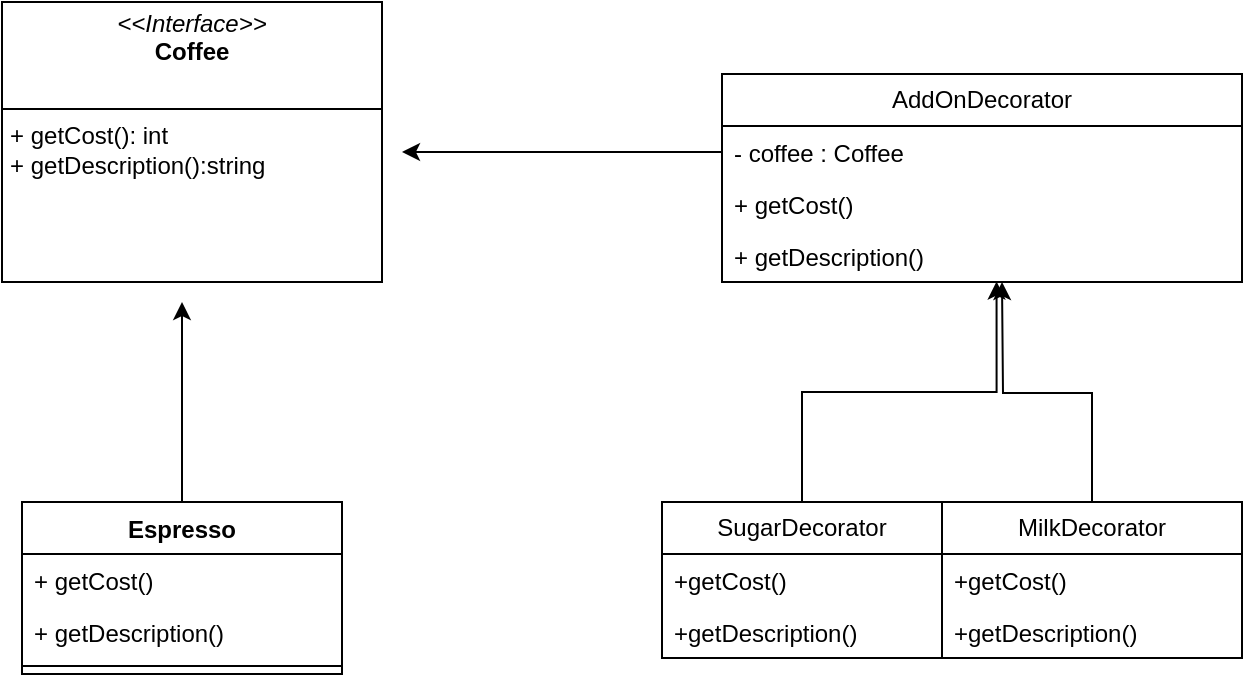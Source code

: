 <mxfile version="24.7.14">
  <diagram name="Page-1" id="4miUalkFA_oQVQpH4eIQ">
    <mxGraphModel dx="1050" dy="653" grid="1" gridSize="10" guides="1" tooltips="1" connect="1" arrows="1" fold="1" page="1" pageScale="1" pageWidth="850" pageHeight="1100" math="0" shadow="0">
      <root>
        <mxCell id="0" />
        <mxCell id="1" parent="0" />
        <mxCell id="RwyeF8JNkq0wZvUjPUUR-1" value="&lt;p style=&quot;margin:0px;margin-top:4px;text-align:center;&quot;&gt;&lt;i&gt;&amp;lt;&amp;lt;Interface&amp;gt;&amp;gt;&lt;/i&gt;&lt;br&gt;&lt;b&gt;Coffee&lt;/b&gt;&lt;/p&gt;&lt;p style=&quot;margin:0px;margin-left:4px;&quot;&gt;&lt;br&gt;&lt;/p&gt;&lt;hr size=&quot;1&quot; style=&quot;border-style:solid;&quot;&gt;&lt;p style=&quot;margin:0px;margin-left:4px;&quot;&gt;+ getCost(): int&lt;br&gt;+ getDescription():string&lt;/p&gt;" style="verticalAlign=top;align=left;overflow=fill;html=1;whiteSpace=wrap;" vertex="1" parent="1">
          <mxGeometry x="100" y="70" width="190" height="140" as="geometry" />
        </mxCell>
        <mxCell id="RwyeF8JNkq0wZvUjPUUR-2" value="AddOnDecorator" style="swimlane;fontStyle=0;childLayout=stackLayout;horizontal=1;startSize=26;fillColor=none;horizontalStack=0;resizeParent=1;resizeParentMax=0;resizeLast=0;collapsible=1;marginBottom=0;whiteSpace=wrap;html=1;" vertex="1" parent="1">
          <mxGeometry x="460" y="106" width="260" height="104" as="geometry" />
        </mxCell>
        <mxCell id="RwyeF8JNkq0wZvUjPUUR-11" style="edgeStyle=orthogonalEdgeStyle;rounded=0;orthogonalLoop=1;jettySize=auto;html=1;" edge="1" parent="RwyeF8JNkq0wZvUjPUUR-2" source="RwyeF8JNkq0wZvUjPUUR-3">
          <mxGeometry relative="1" as="geometry">
            <mxPoint x="-160" y="39" as="targetPoint" />
          </mxGeometry>
        </mxCell>
        <mxCell id="RwyeF8JNkq0wZvUjPUUR-3" value="- coffee : Coffee" style="text;strokeColor=none;fillColor=none;align=left;verticalAlign=top;spacingLeft=4;spacingRight=4;overflow=hidden;rotatable=0;points=[[0,0.5],[1,0.5]];portConstraint=eastwest;whiteSpace=wrap;html=1;" vertex="1" parent="RwyeF8JNkq0wZvUjPUUR-2">
          <mxGeometry y="26" width="260" height="26" as="geometry" />
        </mxCell>
        <mxCell id="RwyeF8JNkq0wZvUjPUUR-4" value="+ getCost()&amp;nbsp;" style="text;strokeColor=none;fillColor=none;align=left;verticalAlign=top;spacingLeft=4;spacingRight=4;overflow=hidden;rotatable=0;points=[[0,0.5],[1,0.5]];portConstraint=eastwest;whiteSpace=wrap;html=1;" vertex="1" parent="RwyeF8JNkq0wZvUjPUUR-2">
          <mxGeometry y="52" width="260" height="26" as="geometry" />
        </mxCell>
        <mxCell id="RwyeF8JNkq0wZvUjPUUR-5" value="+ getDescription()" style="text;strokeColor=none;fillColor=none;align=left;verticalAlign=top;spacingLeft=4;spacingRight=4;overflow=hidden;rotatable=0;points=[[0,0.5],[1,0.5]];portConstraint=eastwest;whiteSpace=wrap;html=1;" vertex="1" parent="RwyeF8JNkq0wZvUjPUUR-2">
          <mxGeometry y="78" width="260" height="26" as="geometry" />
        </mxCell>
        <mxCell id="RwyeF8JNkq0wZvUjPUUR-12" style="edgeStyle=orthogonalEdgeStyle;rounded=0;orthogonalLoop=1;jettySize=auto;html=1;" edge="1" parent="1" source="RwyeF8JNkq0wZvUjPUUR-7">
          <mxGeometry relative="1" as="geometry">
            <mxPoint x="190" y="220" as="targetPoint" />
          </mxGeometry>
        </mxCell>
        <mxCell id="RwyeF8JNkq0wZvUjPUUR-7" value="Espresso" style="swimlane;fontStyle=1;align=center;verticalAlign=top;childLayout=stackLayout;horizontal=1;startSize=26;horizontalStack=0;resizeParent=1;resizeParentMax=0;resizeLast=0;collapsible=1;marginBottom=0;whiteSpace=wrap;html=1;" vertex="1" parent="1">
          <mxGeometry x="110" y="320" width="160" height="86" as="geometry" />
        </mxCell>
        <mxCell id="RwyeF8JNkq0wZvUjPUUR-8" value="+ getCost()" style="text;strokeColor=none;fillColor=none;align=left;verticalAlign=top;spacingLeft=4;spacingRight=4;overflow=hidden;rotatable=0;points=[[0,0.5],[1,0.5]];portConstraint=eastwest;whiteSpace=wrap;html=1;" vertex="1" parent="RwyeF8JNkq0wZvUjPUUR-7">
          <mxGeometry y="26" width="160" height="26" as="geometry" />
        </mxCell>
        <mxCell id="RwyeF8JNkq0wZvUjPUUR-10" value="+ getDescription()" style="text;strokeColor=none;fillColor=none;align=left;verticalAlign=top;spacingLeft=4;spacingRight=4;overflow=hidden;rotatable=0;points=[[0,0.5],[1,0.5]];portConstraint=eastwest;whiteSpace=wrap;html=1;" vertex="1" parent="RwyeF8JNkq0wZvUjPUUR-7">
          <mxGeometry y="52" width="160" height="26" as="geometry" />
        </mxCell>
        <mxCell id="RwyeF8JNkq0wZvUjPUUR-9" value="" style="line;strokeWidth=1;fillColor=none;align=left;verticalAlign=middle;spacingTop=-1;spacingLeft=3;spacingRight=3;rotatable=0;labelPosition=right;points=[];portConstraint=eastwest;strokeColor=inherit;" vertex="1" parent="RwyeF8JNkq0wZvUjPUUR-7">
          <mxGeometry y="78" width="160" height="8" as="geometry" />
        </mxCell>
        <mxCell id="RwyeF8JNkq0wZvUjPUUR-13" value="SugarDecorator" style="swimlane;fontStyle=0;childLayout=stackLayout;horizontal=1;startSize=26;fillColor=none;horizontalStack=0;resizeParent=1;resizeParentMax=0;resizeLast=0;collapsible=1;marginBottom=0;whiteSpace=wrap;html=1;" vertex="1" parent="1">
          <mxGeometry x="430" y="320" width="140" height="78" as="geometry" />
        </mxCell>
        <mxCell id="RwyeF8JNkq0wZvUjPUUR-14" value="+getCost()" style="text;strokeColor=none;fillColor=none;align=left;verticalAlign=top;spacingLeft=4;spacingRight=4;overflow=hidden;rotatable=0;points=[[0,0.5],[1,0.5]];portConstraint=eastwest;whiteSpace=wrap;html=1;" vertex="1" parent="RwyeF8JNkq0wZvUjPUUR-13">
          <mxGeometry y="26" width="140" height="26" as="geometry" />
        </mxCell>
        <mxCell id="RwyeF8JNkq0wZvUjPUUR-15" value="+getDescription()" style="text;strokeColor=none;fillColor=none;align=left;verticalAlign=top;spacingLeft=4;spacingRight=4;overflow=hidden;rotatable=0;points=[[0,0.5],[1,0.5]];portConstraint=eastwest;whiteSpace=wrap;html=1;" vertex="1" parent="RwyeF8JNkq0wZvUjPUUR-13">
          <mxGeometry y="52" width="140" height="26" as="geometry" />
        </mxCell>
        <mxCell id="RwyeF8JNkq0wZvUjPUUR-22" style="edgeStyle=orthogonalEdgeStyle;rounded=0;orthogonalLoop=1;jettySize=auto;html=1;" edge="1" parent="1" source="RwyeF8JNkq0wZvUjPUUR-17">
          <mxGeometry relative="1" as="geometry">
            <mxPoint x="600" y="210" as="targetPoint" />
          </mxGeometry>
        </mxCell>
        <mxCell id="RwyeF8JNkq0wZvUjPUUR-17" value="MilkDecorator" style="swimlane;fontStyle=0;childLayout=stackLayout;horizontal=1;startSize=26;fillColor=none;horizontalStack=0;resizeParent=1;resizeParentMax=0;resizeLast=0;collapsible=1;marginBottom=0;whiteSpace=wrap;html=1;" vertex="1" parent="1">
          <mxGeometry x="570" y="320" width="150" height="78" as="geometry" />
        </mxCell>
        <mxCell id="RwyeF8JNkq0wZvUjPUUR-18" value="+getCost()" style="text;strokeColor=none;fillColor=none;align=left;verticalAlign=top;spacingLeft=4;spacingRight=4;overflow=hidden;rotatable=0;points=[[0,0.5],[1,0.5]];portConstraint=eastwest;whiteSpace=wrap;html=1;" vertex="1" parent="RwyeF8JNkq0wZvUjPUUR-17">
          <mxGeometry y="26" width="150" height="26" as="geometry" />
        </mxCell>
        <mxCell id="RwyeF8JNkq0wZvUjPUUR-19" value="+getDescription()" style="text;strokeColor=none;fillColor=none;align=left;verticalAlign=top;spacingLeft=4;spacingRight=4;overflow=hidden;rotatable=0;points=[[0,0.5],[1,0.5]];portConstraint=eastwest;whiteSpace=wrap;html=1;" vertex="1" parent="RwyeF8JNkq0wZvUjPUUR-17">
          <mxGeometry y="52" width="150" height="26" as="geometry" />
        </mxCell>
        <mxCell id="RwyeF8JNkq0wZvUjPUUR-21" style="edgeStyle=orthogonalEdgeStyle;rounded=0;orthogonalLoop=1;jettySize=auto;html=1;entryX=0.528;entryY=0.992;entryDx=0;entryDy=0;entryPerimeter=0;" edge="1" parent="1" source="RwyeF8JNkq0wZvUjPUUR-13" target="RwyeF8JNkq0wZvUjPUUR-5">
          <mxGeometry relative="1" as="geometry" />
        </mxCell>
      </root>
    </mxGraphModel>
  </diagram>
</mxfile>
